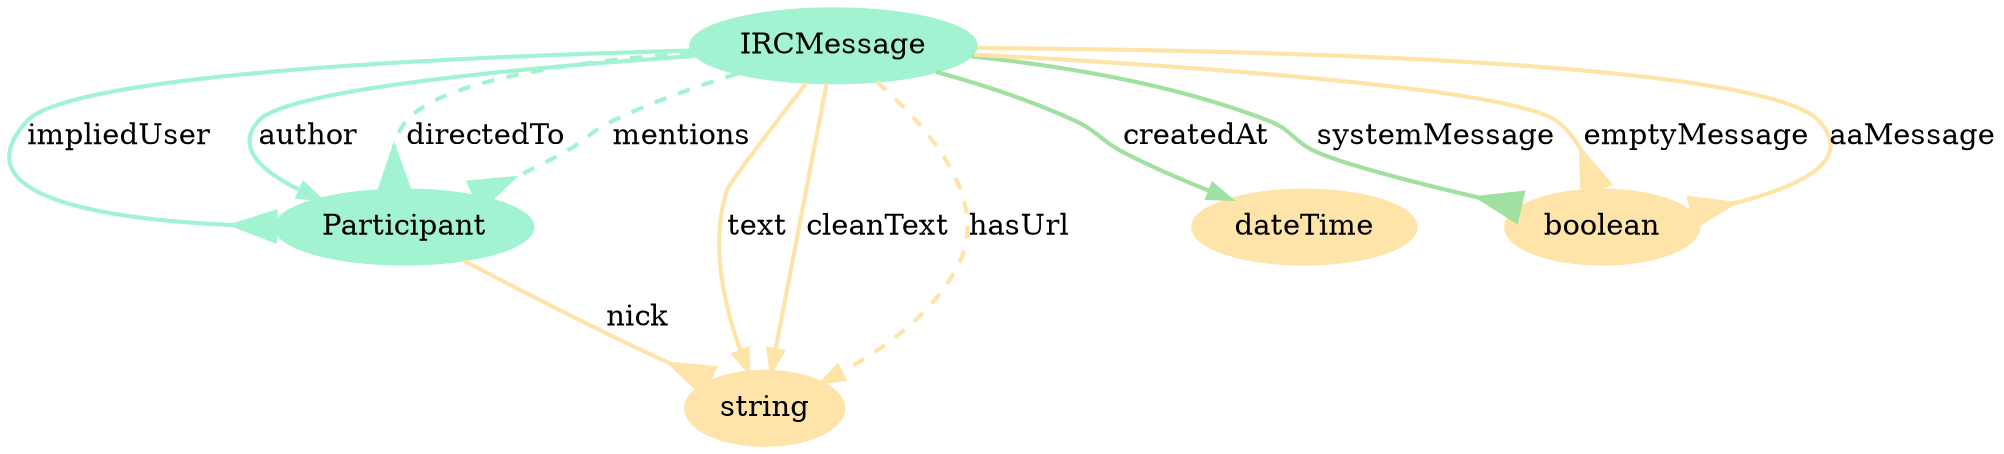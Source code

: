 digraph  {
	node [label="\N"];
	Participant	 [color="#A2F3D1",
		style=filled];
	1	 [color="#FFE4AA",
		label=string,
		style=filled];
	Participant -> 1 [key="Participant-1-1",
	arrowhead=inv,
	arrowsize=2.0,
	color="#FFE4AA",
	label=nick,
	penwidth=2];
IRCMessage [color="#A2F3D1",
	style=filled];
IRCMessage -> Participant [key="IRCMessage-Participant-9",
arrowhead=inv,
arrowsize=2.0,
color="#A2F3D1",
label=impliedUser,
penwidth=2];
IRCMessage -> Participant [key="IRCMessage-Participant-10",
color="#A2F3D1",
label=author,
penwidth=2];
IRCMessage -> Participant [key="IRCMessage-Participant-11",
arrowhead=inv,
arrowsize=2.0,
color="#A2F3D1",
label=directedTo,
penwidth=2,
style=dashed];
IRCMessage -> Participant [key="IRCMessage-Participant-12",
arrowhead=inv,
arrowsize=2.0,
color="#A2F3D1",
label=mentions,
penwidth=2,
style=dashed];
IRCMessage -> 1 [key="IRCMessage-1-3",
color="#FFE4AA",
label=text,
penwidth=2];
IRCMessage -> 1 [key="IRCMessage-1-5",
color="#FFE4AA",
label=cleanText,
penwidth=2];
IRCMessage -> 1 [key="IRCMessage-1-6",
color="#FFE4AA",
label=hasUrl,
penwidth=2,
style=dashed];
2 [color="#FFE4AA",
label=dateTime,
style=filled];
IRCMessage -> 2 [key="IRCMessage-2-2",
color="#A0E0A0",
label=createdAt,
penwidth=2];
3 [color="#FFE4AA",
label=boolean,
style=filled];
IRCMessage -> 3 [key="IRCMessage-3-4",
arrowhead=inv,
arrowsize=2.0,
color="#A0E0A0",
label=systemMessage,
penwidth=2];
IRCMessage -> 3 [key="IRCMessage-3-7",
arrowhead=inv,
arrowsize=2.0,
color="#FFE4AA",
label=emptyMessage,
penwidth=2];
IRCMessage -> 3 [key="IRCMessage-3-8",
arrowhead=inv,
arrowsize=2.0,
color="#FFE4AA",
label=aaMessage,
penwidth=2];
}
